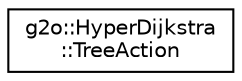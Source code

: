 digraph "Graphical Class Hierarchy"
{
  edge [fontname="Helvetica",fontsize="10",labelfontname="Helvetica",labelfontsize="10"];
  node [fontname="Helvetica",fontsize="10",shape=record];
  rankdir="LR";
  Node0 [label="g2o::HyperDijkstra\l::TreeAction",height=0.2,width=0.4,color="black", fillcolor="white", style="filled",URL="$structg2o_1_1_hyper_dijkstra_1_1_tree_action.html"];
}
